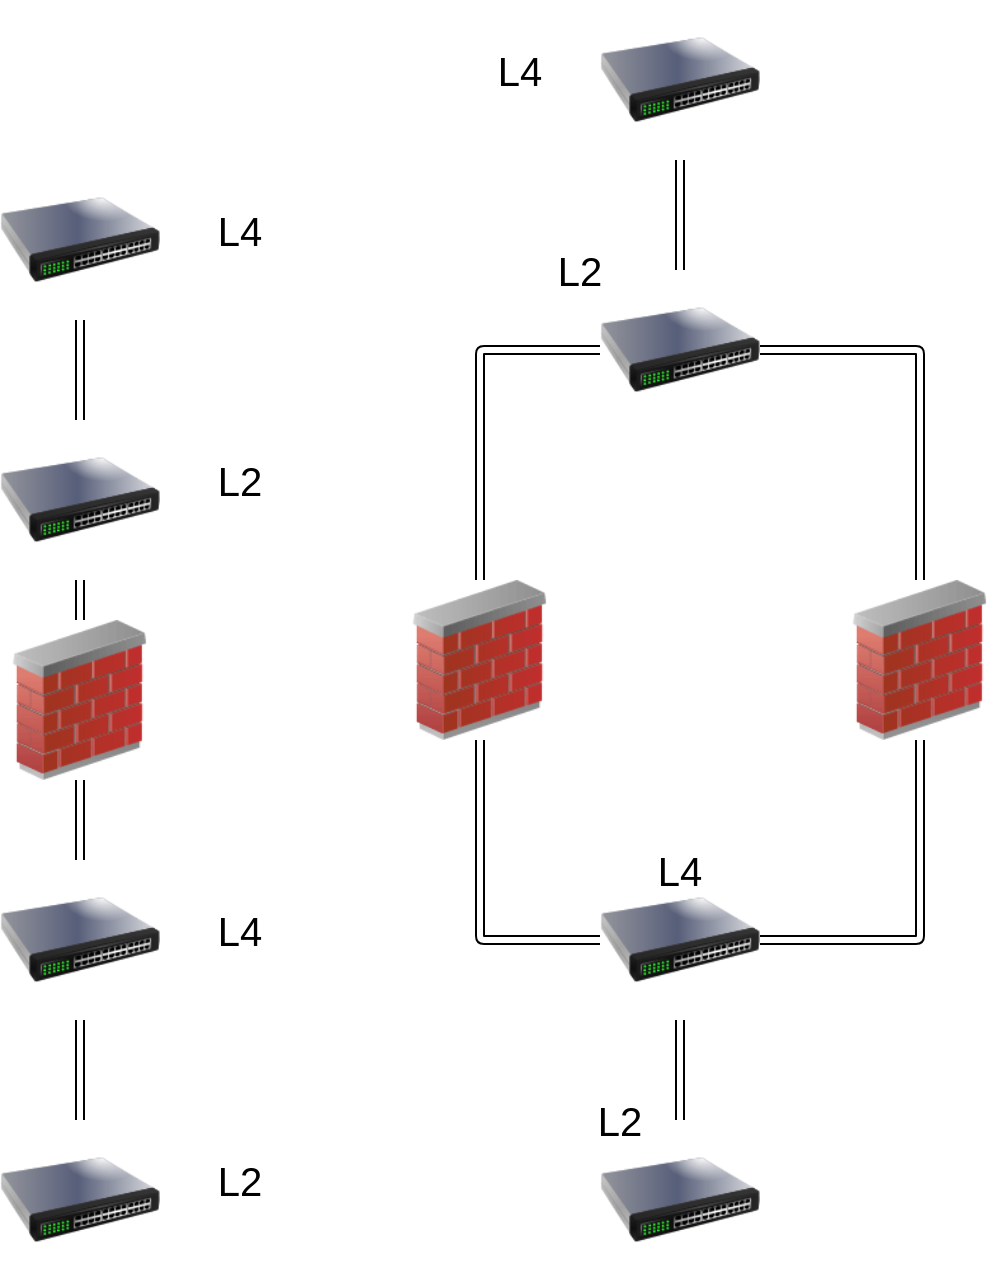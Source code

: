 <mxfile>
    <diagram id="tiaFZDiZJPxiHcWNeErb" name="페이지-1">
        <mxGraphModel dx="884" dy="646" grid="1" gridSize="10" guides="1" tooltips="1" connect="1" arrows="1" fold="1" page="1" pageScale="1" pageWidth="827" pageHeight="1169" math="0" shadow="0">
            <root>
                <mxCell id="0"/>
                <mxCell id="1" parent="0"/>
                <mxCell id="37" style="edgeStyle=none;shape=link;html=1;exitX=0.5;exitY=0;exitDx=0;exitDy=0;entryX=0.5;entryY=1;entryDx=0;entryDy=0;fontSize=20;" edge="1" parent="1" source="2" target="36">
                    <mxGeometry relative="1" as="geometry"/>
                </mxCell>
                <mxCell id="2" value="" style="image;html=1;image=img/lib/clip_art/networking/Switch_128x128.png" vertex="1" parent="1">
                    <mxGeometry x="390" y="145" width="80" height="80" as="geometry"/>
                </mxCell>
                <mxCell id="3" value="" style="image;html=1;image=img/lib/clip_art/networking/Switch_128x128.png" vertex="1" parent="1">
                    <mxGeometry x="390" y="570" width="80" height="80" as="geometry"/>
                </mxCell>
                <mxCell id="28" style="edgeStyle=none;shape=link;html=1;fontSize=20;exitX=0.5;exitY=1;exitDx=0;exitDy=0;" edge="1" parent="1" source="33" target="3">
                    <mxGeometry relative="1" as="geometry">
                        <mxPoint x="430" y="450" as="sourcePoint"/>
                    </mxGeometry>
                </mxCell>
                <mxCell id="29" style="edgeStyle=none;shape=link;html=1;exitX=0.5;exitY=0;exitDx=0;exitDy=0;fontSize=20;entryX=0;entryY=0.5;entryDx=0;entryDy=0;" edge="1" parent="1" source="4" target="2">
                    <mxGeometry relative="1" as="geometry">
                        <Array as="points">
                            <mxPoint x="330" y="185"/>
                        </Array>
                    </mxGeometry>
                </mxCell>
                <mxCell id="4" value="" style="image;html=1;image=img/lib/clip_art/networking/Firewall_02_128x128.png" vertex="1" parent="1">
                    <mxGeometry x="290" y="300" width="80" height="80" as="geometry"/>
                </mxCell>
                <mxCell id="31" value="L2" style="text;html=1;strokeColor=none;fillColor=none;align=center;verticalAlign=middle;whiteSpace=wrap;rounded=0;fontSize=20;" vertex="1" parent="1">
                    <mxGeometry x="370" y="555" width="60" height="30" as="geometry"/>
                </mxCell>
                <mxCell id="32" value="L2" style="text;html=1;strokeColor=none;fillColor=none;align=center;verticalAlign=middle;whiteSpace=wrap;rounded=0;fontSize=20;" vertex="1" parent="1">
                    <mxGeometry x="350" y="130" width="60" height="30" as="geometry"/>
                </mxCell>
                <mxCell id="34" style="edgeStyle=none;shape=link;html=1;exitX=0;exitY=0.5;exitDx=0;exitDy=0;entryX=0.5;entryY=1;entryDx=0;entryDy=0;fontSize=20;" edge="1" parent="1" source="33" target="4">
                    <mxGeometry relative="1" as="geometry">
                        <Array as="points">
                            <mxPoint x="330" y="480"/>
                        </Array>
                    </mxGeometry>
                </mxCell>
                <mxCell id="40" style="edgeStyle=none;shape=link;html=1;exitX=1;exitY=0.5;exitDx=0;exitDy=0;entryX=0.5;entryY=1;entryDx=0;entryDy=0;fontSize=20;" edge="1" parent="1" source="33" target="39">
                    <mxGeometry relative="1" as="geometry">
                        <Array as="points">
                            <mxPoint x="550" y="480"/>
                        </Array>
                    </mxGeometry>
                </mxCell>
                <mxCell id="33" value="" style="image;html=1;image=img/lib/clip_art/networking/Switch_128x128.png" vertex="1" parent="1">
                    <mxGeometry x="390" y="440" width="80" height="80" as="geometry"/>
                </mxCell>
                <mxCell id="35" value="L4" style="text;html=1;strokeColor=none;fillColor=none;align=center;verticalAlign=middle;whiteSpace=wrap;rounded=0;fontSize=20;" vertex="1" parent="1">
                    <mxGeometry x="400" y="430" width="60" height="30" as="geometry"/>
                </mxCell>
                <mxCell id="36" value="" style="image;html=1;image=img/lib/clip_art/networking/Switch_128x128.png" vertex="1" parent="1">
                    <mxGeometry x="390" y="10" width="80" height="80" as="geometry"/>
                </mxCell>
                <mxCell id="38" value="L4" style="text;html=1;strokeColor=none;fillColor=none;align=center;verticalAlign=middle;whiteSpace=wrap;rounded=0;fontSize=20;" vertex="1" parent="1">
                    <mxGeometry x="320" y="30" width="60" height="30" as="geometry"/>
                </mxCell>
                <mxCell id="41" style="edgeStyle=none;shape=link;html=1;exitX=0.5;exitY=0;exitDx=0;exitDy=0;entryX=1;entryY=0.5;entryDx=0;entryDy=0;fontSize=20;" edge="1" parent="1" source="39" target="2">
                    <mxGeometry relative="1" as="geometry">
                        <Array as="points">
                            <mxPoint x="550" y="185"/>
                        </Array>
                    </mxGeometry>
                </mxCell>
                <mxCell id="39" value="" style="image;html=1;image=img/lib/clip_art/networking/Firewall_02_128x128.png" vertex="1" parent="1">
                    <mxGeometry x="510" y="300" width="80" height="80" as="geometry"/>
                </mxCell>
                <mxCell id="44" value="" style="image;html=1;image=img/lib/clip_art/networking/Switch_128x128.png" vertex="1" parent="1">
                    <mxGeometry x="90" y="570" width="80" height="80" as="geometry"/>
                </mxCell>
                <mxCell id="45" style="edgeStyle=none;shape=link;html=1;fontSize=20;exitX=0.5;exitY=1;exitDx=0;exitDy=0;" edge="1" parent="1" source="46" target="44">
                    <mxGeometry relative="1" as="geometry">
                        <mxPoint x="130" y="450" as="sourcePoint"/>
                    </mxGeometry>
                </mxCell>
                <mxCell id="55" style="edgeStyle=none;shape=link;html=1;exitX=0.5;exitY=0;exitDx=0;exitDy=0;entryX=0.5;entryY=1;entryDx=0;entryDy=0;fontSize=20;" edge="1" parent="1" source="46" target="54">
                    <mxGeometry relative="1" as="geometry"/>
                </mxCell>
                <mxCell id="46" value="" style="image;html=1;image=img/lib/clip_art/networking/Switch_128x128.png" vertex="1" parent="1">
                    <mxGeometry x="90" y="440" width="80" height="80" as="geometry"/>
                </mxCell>
                <mxCell id="47" value="L2" style="text;html=1;strokeColor=none;fillColor=none;align=center;verticalAlign=middle;whiteSpace=wrap;rounded=0;fontSize=20;" vertex="1" parent="1">
                    <mxGeometry x="180" y="585" width="60" height="30" as="geometry"/>
                </mxCell>
                <mxCell id="48" value="L4" style="text;html=1;strokeColor=none;fillColor=none;align=center;verticalAlign=middle;whiteSpace=wrap;rounded=0;fontSize=20;" vertex="1" parent="1">
                    <mxGeometry x="180" y="460" width="60" height="30" as="geometry"/>
                </mxCell>
                <mxCell id="49" value="" style="image;html=1;image=img/lib/clip_art/networking/Switch_128x128.png" vertex="1" parent="1">
                    <mxGeometry x="90" y="220" width="80" height="80" as="geometry"/>
                </mxCell>
                <mxCell id="50" style="edgeStyle=none;shape=link;html=1;fontSize=20;exitX=0.5;exitY=1;exitDx=0;exitDy=0;" edge="1" parent="1" source="51" target="49">
                    <mxGeometry relative="1" as="geometry">
                        <mxPoint x="130" y="100" as="sourcePoint"/>
                    </mxGeometry>
                </mxCell>
                <mxCell id="51" value="" style="image;html=1;image=img/lib/clip_art/networking/Switch_128x128.png" vertex="1" parent="1">
                    <mxGeometry x="90" y="90" width="80" height="80" as="geometry"/>
                </mxCell>
                <mxCell id="52" value="L2" style="text;html=1;strokeColor=none;fillColor=none;align=center;verticalAlign=middle;whiteSpace=wrap;rounded=0;fontSize=20;" vertex="1" parent="1">
                    <mxGeometry x="180" y="235" width="60" height="30" as="geometry"/>
                </mxCell>
                <mxCell id="53" value="L4" style="text;html=1;strokeColor=none;fillColor=none;align=center;verticalAlign=middle;whiteSpace=wrap;rounded=0;fontSize=20;" vertex="1" parent="1">
                    <mxGeometry x="180" y="110" width="60" height="30" as="geometry"/>
                </mxCell>
                <mxCell id="56" style="edgeStyle=none;shape=link;html=1;exitX=0.5;exitY=0;exitDx=0;exitDy=0;fontSize=20;" edge="1" parent="1" source="54" target="49">
                    <mxGeometry relative="1" as="geometry"/>
                </mxCell>
                <mxCell id="54" value="" style="image;html=1;image=img/lib/clip_art/networking/Firewall_02_128x128.png" vertex="1" parent="1">
                    <mxGeometry x="90" y="320" width="80" height="80" as="geometry"/>
                </mxCell>
            </root>
        </mxGraphModel>
    </diagram>
</mxfile>